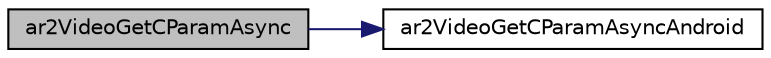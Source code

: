 digraph "ar2VideoGetCParamAsync"
{
 // INTERACTIVE_SVG=YES
  edge [fontname="Helvetica",fontsize="10",labelfontname="Helvetica",labelfontsize="10"];
  node [fontname="Helvetica",fontsize="10",shape=record];
  rankdir="LR";
  Node1 [label="ar2VideoGetCParamAsync",height=0.2,width=0.4,color="black", fillcolor="grey75", style="filled", fontcolor="black"];
  Node1 -> Node2 [color="midnightblue",fontsize="10",style="solid",fontname="Helvetica"];
  Node2 [label="ar2VideoGetCParamAsyncAndroid",height=0.2,width=0.4,color="black", fillcolor="white", style="filled",URL="$video_android_8h.html#af3c5d4ea25a5d6051ad596ec045a2611"];
}
